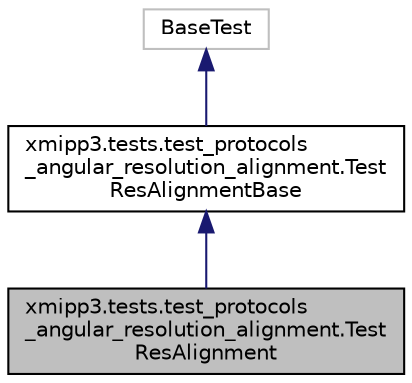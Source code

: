 digraph "xmipp3.tests.test_protocols_angular_resolution_alignment.TestResAlignment"
{
  edge [fontname="Helvetica",fontsize="10",labelfontname="Helvetica",labelfontsize="10"];
  node [fontname="Helvetica",fontsize="10",shape=record];
  Node0 [label="xmipp3.tests.test_protocols\l_angular_resolution_alignment.Test\lResAlignment",height=0.2,width=0.4,color="black", fillcolor="grey75", style="filled", fontcolor="black"];
  Node1 -> Node0 [dir="back",color="midnightblue",fontsize="10",style="solid",fontname="Helvetica"];
  Node1 [label="xmipp3.tests.test_protocols\l_angular_resolution_alignment.Test\lResAlignmentBase",height=0.2,width=0.4,color="black", fillcolor="white", style="filled",URL="$classxmipp3_1_1tests_1_1test__protocols__angular__resolution__alignment_1_1TestResAlignmentBase.html"];
  Node2 -> Node1 [dir="back",color="midnightblue",fontsize="10",style="solid",fontname="Helvetica"];
  Node2 [label="BaseTest",height=0.2,width=0.4,color="grey75", fillcolor="white", style="filled"];
}
